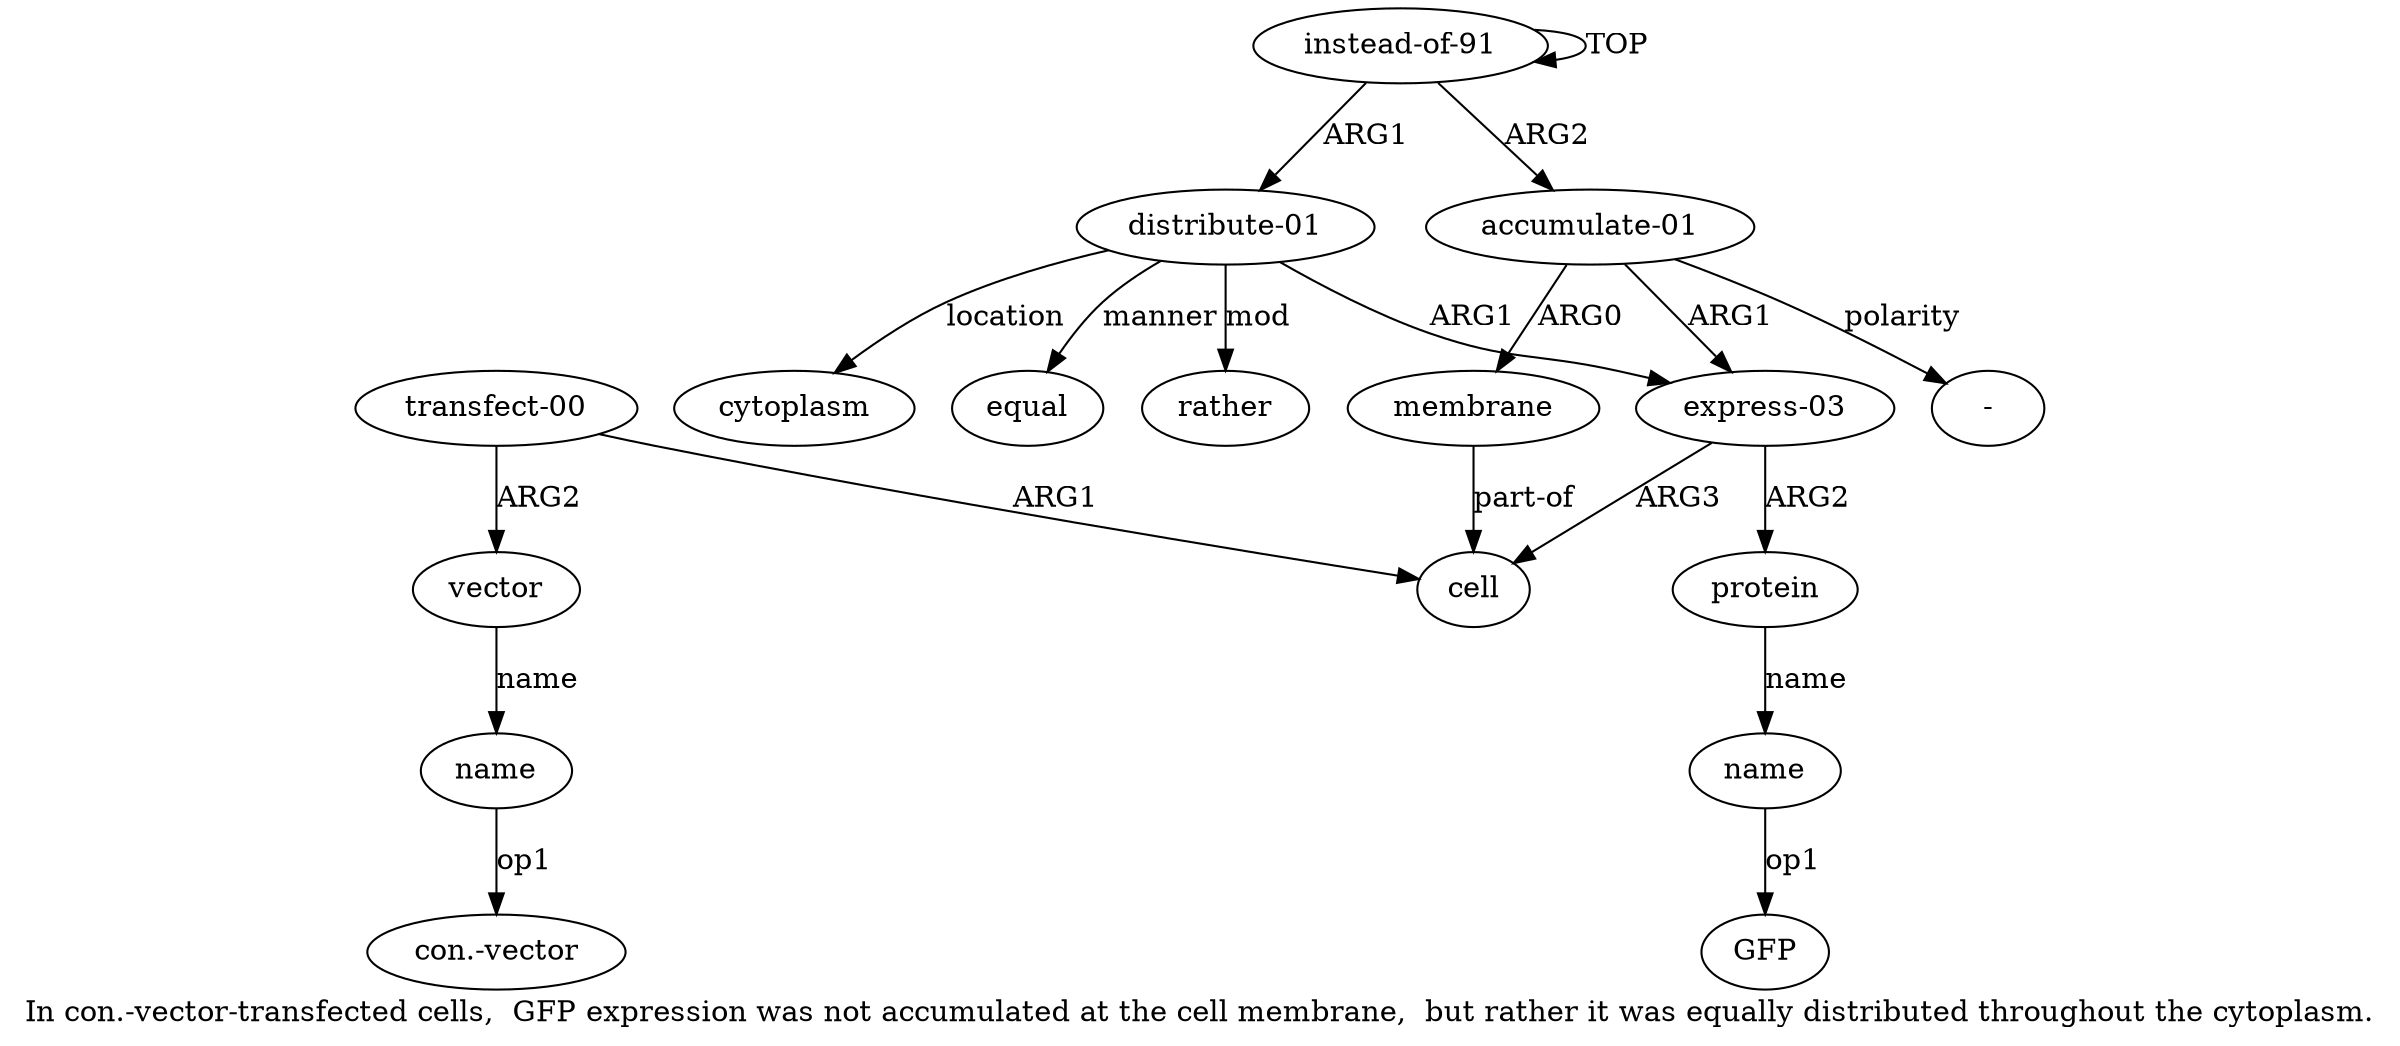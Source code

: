 digraph  {
	graph [label="In con.-vector-transfected cells,  GFP expression was not accumulated at the cell membrane,  but rather it was equally distributed \
throughout the cytoplasm."];
	node [label="\N"];
	a11	 [color=black,
		gold_ind=11,
		gold_label="transfect-00",
		label="transfect-00",
		test_ind=11,
		test_label="transfect-00"];
	a10	 [color=black,
		gold_ind=10,
		gold_label=cell,
		label=cell,
		test_ind=10,
		test_label=cell];
	a11 -> a10 [key=0,
	color=black,
	gold_label=ARG1,
	label=ARG1,
	test_label=ARG1];
a12 [color=black,
	gold_ind=12,
	gold_label=vector,
	label=vector,
	test_ind=12,
	test_label=vector];
a11 -> a12 [key=0,
color=black,
gold_label=ARG2,
label=ARG2,
test_label=ARG2];
a13 [color=black,
gold_ind=13,
gold_label=name,
label=name,
test_ind=13,
test_label=name];
"a13 con.-vector" [color=black,
gold_ind=-1,
gold_label="con.-vector",
label="con.-vector",
test_ind=-1,
test_label="con.-vector"];
a13 -> "a13 con.-vector" [key=0,
color=black,
gold_label=op1,
label=op1,
test_label=op1];
a12 -> a13 [key=0,
color=black,
gold_label=name,
label=name,
test_label=name];
"a5 -" [color=black,
gold_ind=-1,
gold_label="-",
label="-",
test_ind=-1,
test_label="-"];
a1 [color=black,
gold_ind=1,
gold_label="distribute-01",
label="distribute-01",
test_ind=1,
test_label="distribute-01"];
a3 [color=black,
gold_ind=3,
gold_label=cytoplasm,
label=cytoplasm,
test_ind=3,
test_label=cytoplasm];
a1 -> a3 [key=0,
color=black,
gold_label=location,
label=location,
test_label=location];
a2 [color=black,
gold_ind=2,
gold_label=equal,
label=equal,
test_ind=2,
test_label=equal];
a1 -> a2 [key=0,
color=black,
gold_label=manner,
label=manner,
test_label=manner];
a4 [color=black,
gold_ind=4,
gold_label=rather,
label=rather,
test_ind=4,
test_label=rather];
a1 -> a4 [key=0,
color=black,
gold_label=mod,
label=mod,
test_label=mod];
a7 [color=black,
gold_ind=7,
gold_label="express-03",
label="express-03",
test_ind=7,
test_label="express-03"];
a1 -> a7 [key=0,
color=black,
gold_label=ARG1,
label=ARG1,
test_label=ARG1];
a0 [color=black,
gold_ind=0,
gold_label="instead-of-91",
label="instead-of-91",
test_ind=0,
test_label="instead-of-91"];
a0 -> a1 [key=0,
color=black,
gold_label=ARG1,
label=ARG1,
test_label=ARG1];
a0 -> a0 [key=0,
color=black,
gold_label=TOP,
label=TOP,
test_label=TOP];
a5 [color=black,
gold_ind=5,
gold_label="accumulate-01",
label="accumulate-01",
test_ind=5,
test_label="accumulate-01"];
a0 -> a5 [key=0,
color=black,
gold_label=ARG2,
label=ARG2,
test_label=ARG2];
a5 -> "a5 -" [key=0,
color=black,
gold_label=polarity,
label=polarity,
test_label=polarity];
a5 -> a7 [key=0,
color=black,
gold_label=ARG1,
label=ARG1,
test_label=ARG1];
a6 [color=black,
gold_ind=6,
gold_label=membrane,
label=membrane,
test_ind=6,
test_label=membrane];
a5 -> a6 [key=0,
color=black,
gold_label=ARG0,
label=ARG0,
test_label=ARG0];
a7 -> a10 [key=0,
color=black,
gold_label=ARG3,
label=ARG3,
test_label=ARG3];
a8 [color=black,
gold_ind=8,
gold_label=protein,
label=protein,
test_ind=8,
test_label=protein];
a7 -> a8 [key=0,
color=black,
gold_label=ARG2,
label=ARG2,
test_label=ARG2];
a6 -> a10 [key=0,
color=black,
gold_label="part-of",
label="part-of",
test_label="part-of"];
a9 [color=black,
gold_ind=9,
gold_label=name,
label=name,
test_ind=9,
test_label=name];
"a9 GFP" [color=black,
gold_ind=-1,
gold_label=GFP,
label=GFP,
test_ind=-1,
test_label=GFP];
a9 -> "a9 GFP" [key=0,
color=black,
gold_label=op1,
label=op1,
test_label=op1];
a8 -> a9 [key=0,
color=black,
gold_label=name,
label=name,
test_label=name];
}

